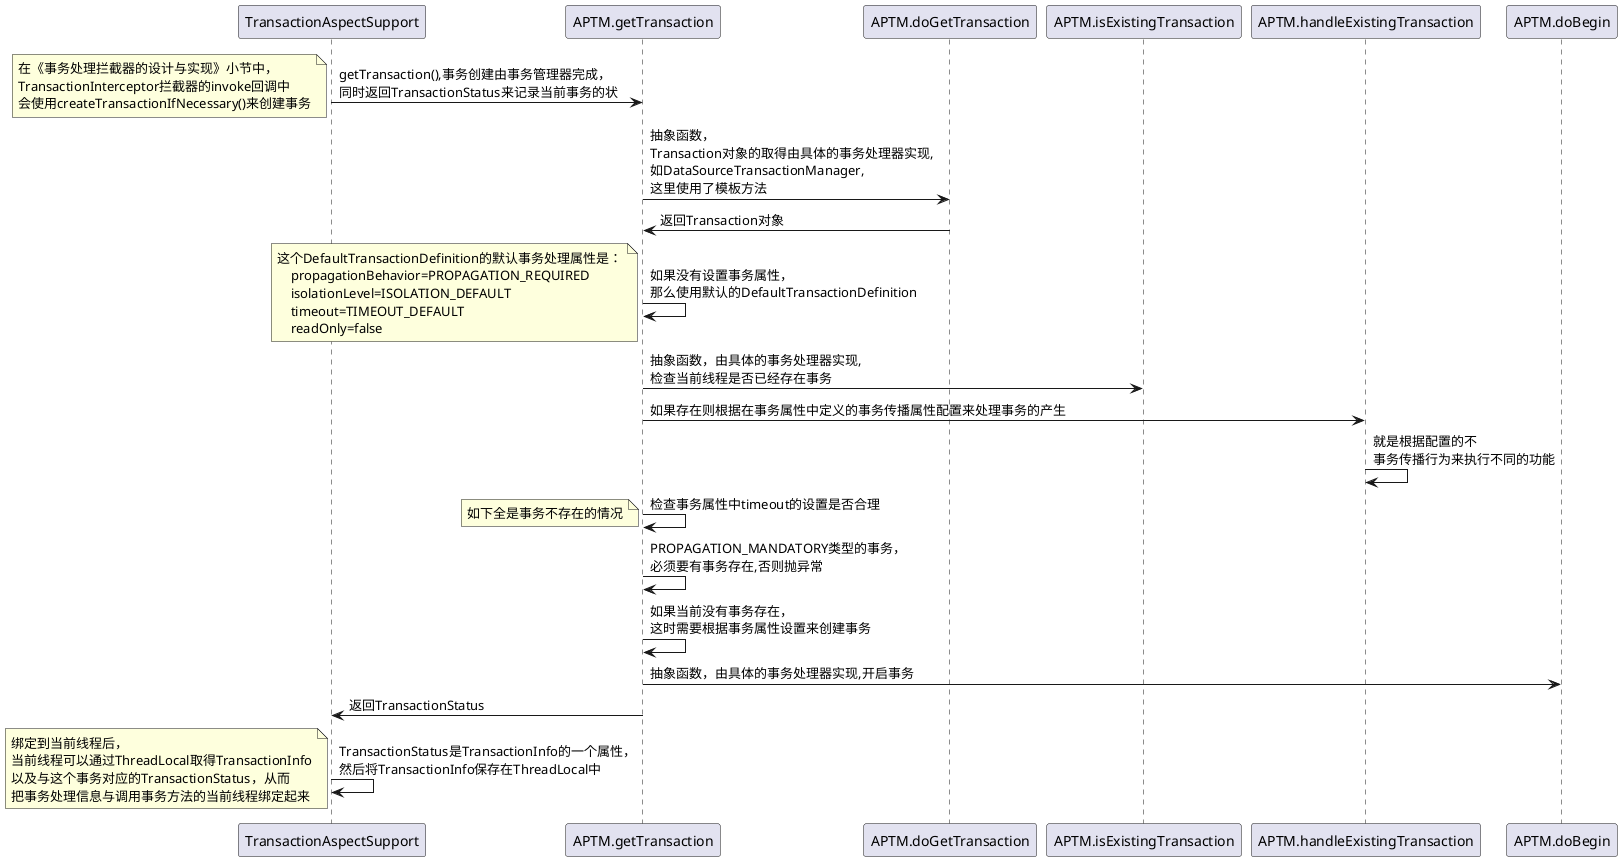 @startuml
TransactionAspectSupport -> APTM.getTransaction: getTransaction(),事务创建由事务管理器完成，\n同时返回TransactionStatus来记录当前事务的状
note left
在《事务处理拦截器的设计与实现》小节中，
TransactionInterceptor拦截器的invoke回调中
会使用createTransactionIfNecessary()来创建事务
end note
APTM.getTransaction -> APTM.doGetTransaction:抽象函数，\nTransaction对象的取得由具体的事务处理器实现,\n如DataSourceTransactionManager,\n这里使用了模板方法
APTM.doGetTransaction -> APTM.getTransaction: 返回Transaction对象
APTM.getTransaction -> APTM.getTransaction: 如果没有设置事务属性，\n那么使用默认的DefaultTransactionDefinition
note left
这个DefaultTransactionDefinition的默认事务处理属性是：
    propagationBehavior=PROPAGATION_REQUIRED
    isolationLevel=ISOLATION_DEFAULT
    timeout=TIMEOUT_DEFAULT
    readOnly=false
end note
APTM.getTransaction -> APTM.isExistingTransaction: 抽象函数，由具体的事务处理器实现,\n检查当前线程是否已经存在事务
APTM.getTransaction -> APTM.handleExistingTransaction: 如果存在则根据在事务属性中定义的事务传播属性配置来处理事务的产生
APTM.handleExistingTransaction -> APTM.handleExistingTransaction: 就是根据配置的不\n事务传播行为来执行不同的功能
APTM.getTransaction -> APTM.getTransaction: 检查事务属性中timeout的设置是否合理
note left
如下全是事务不存在的情况
end note
APTM.getTransaction -> APTM.getTransaction: PROPAGATION_MANDATORY类型的事务，\n必须要有事务存在,否则抛异常
APTM.getTransaction -> APTM.getTransaction: 如果当前没有事务存在，\n这时需要根据事务属性设置来创建事务
APTM.getTransaction -> APTM.doBegin: 抽象函数，由具体的事务处理器实现,开启事务
APTM.getTransaction -> TransactionAspectSupport: 返回TransactionStatus
TransactionAspectSupport -> TransactionAspectSupport: TransactionStatus是TransactionInfo的一个属性，\n然后将TransactionInfo保存在ThreadLocal中
note left
绑定到当前线程后，
当前线程可以通过ThreadLocal取得TransactionInfo
以及与这个事务对应的TransactionStatus，从而
把事务处理信息与调用事务方法的当前线程绑定起来
end note
@enduml